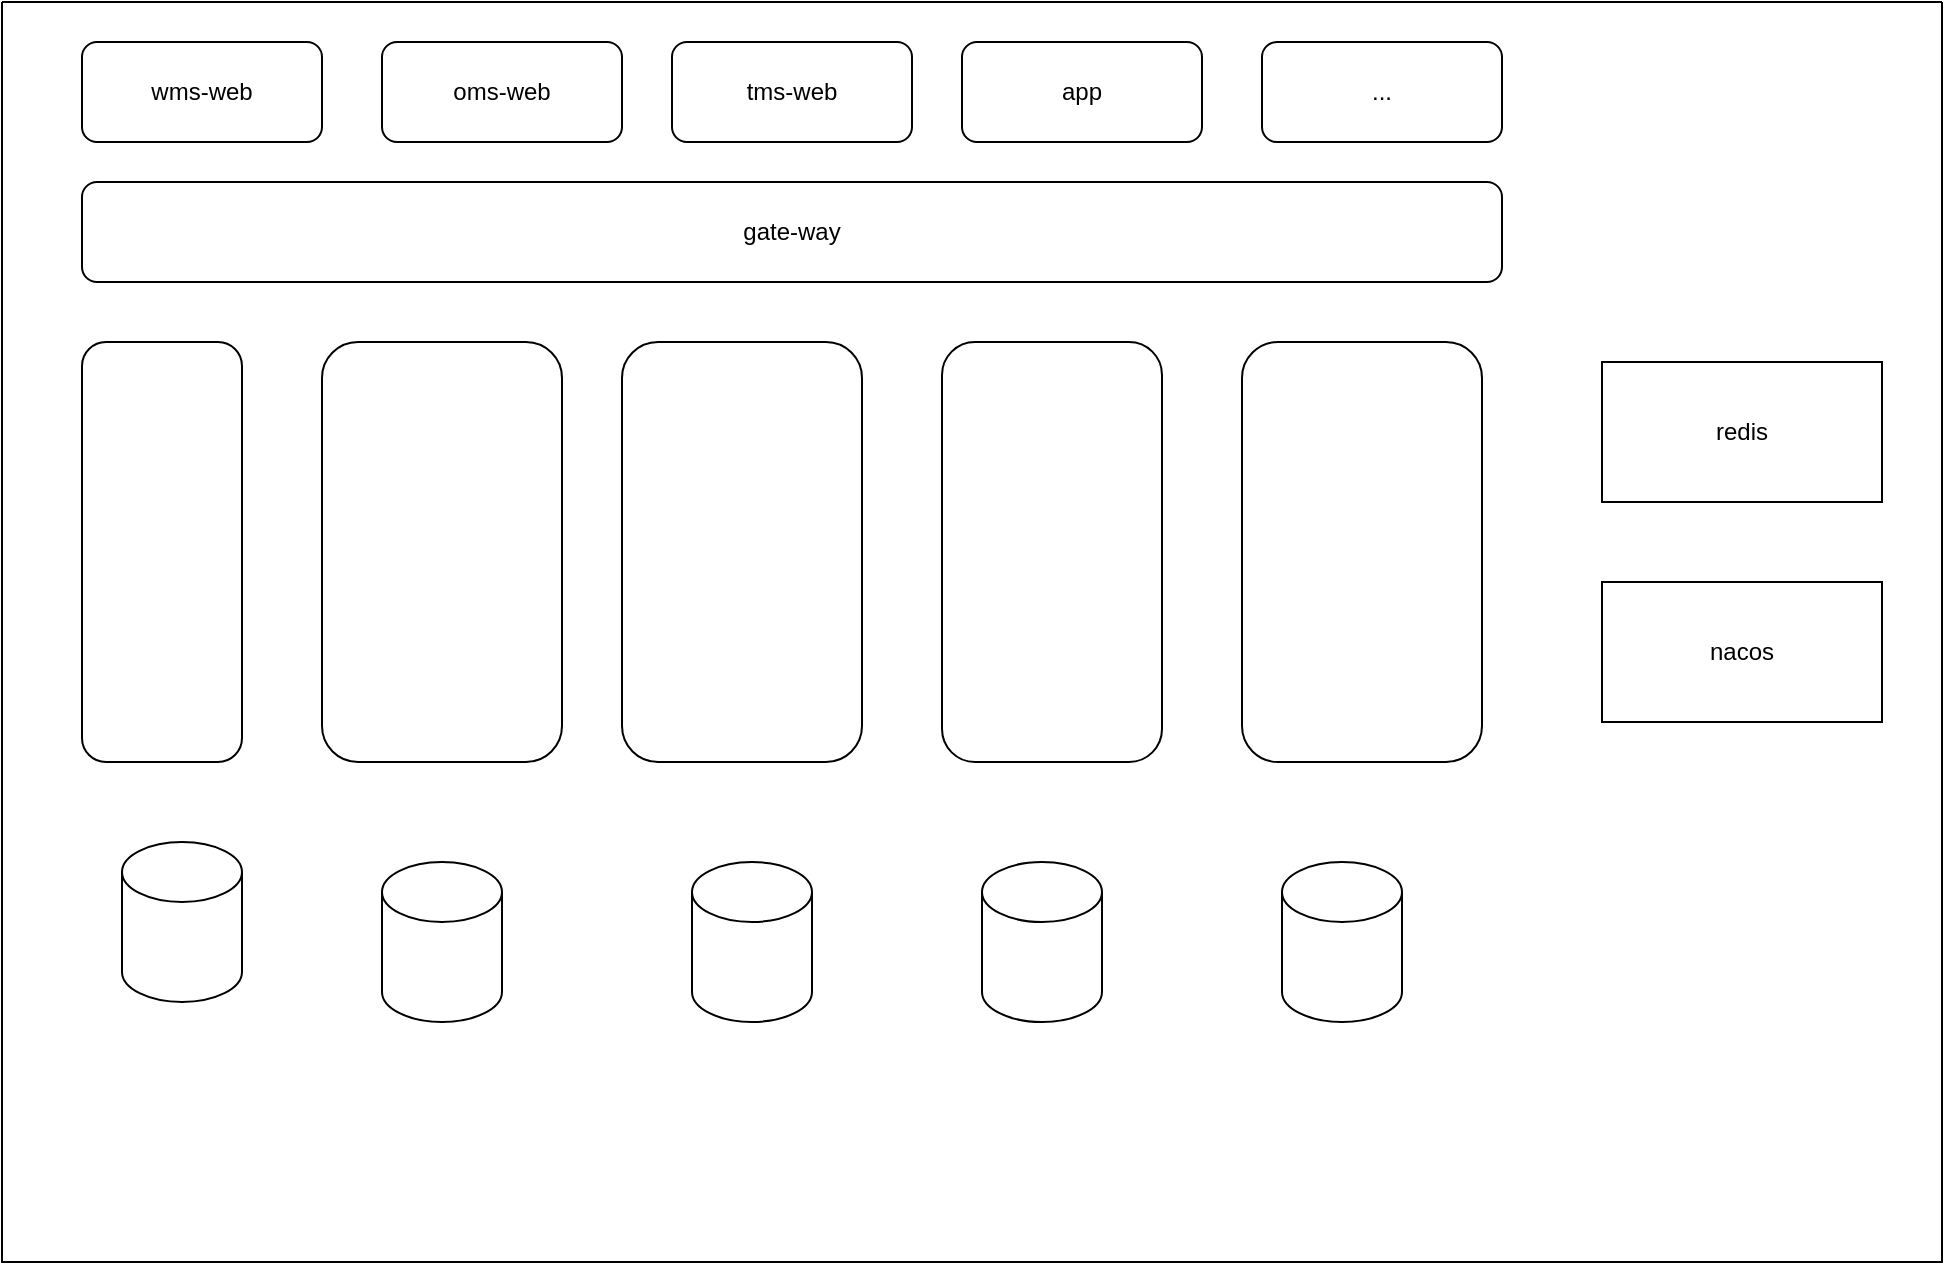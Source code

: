 <mxfile version="14.6.11" type="github">
  <diagram name="Page-1" id="0783ab3e-0a74-02c8-0abd-f7b4e66b4bec">
    <mxGraphModel dx="1038" dy="553" grid="1" gridSize="10" guides="1" tooltips="1" connect="1" arrows="1" fold="1" page="1" pageScale="1" pageWidth="850" pageHeight="1100" background="#ffffff" math="0" shadow="0">
      <root>
        <mxCell id="0" />
        <mxCell id="1" parent="0" />
        <mxCell id="eFo7KCsxgfK4nvITvgJy-15" value="" style="swimlane;startSize=0;" vertex="1" parent="1">
          <mxGeometry x="20" y="60" width="970" height="630" as="geometry" />
        </mxCell>
        <mxCell id="eFo7KCsxgfK4nvITvgJy-1" value="wms-web" style="rounded=1;whiteSpace=wrap;html=1;" vertex="1" parent="eFo7KCsxgfK4nvITvgJy-15">
          <mxGeometry x="40" y="20" width="120" height="50" as="geometry" />
        </mxCell>
        <mxCell id="eFo7KCsxgfK4nvITvgJy-10" value="" style="shape=cylinder3;whiteSpace=wrap;html=1;boundedLbl=1;backgroundOutline=1;size=15;" vertex="1" parent="eFo7KCsxgfK4nvITvgJy-15">
          <mxGeometry x="345" y="430" width="60" height="80" as="geometry" />
        </mxCell>
        <mxCell id="eFo7KCsxgfK4nvITvgJy-9" value="" style="shape=cylinder3;whiteSpace=wrap;html=1;boundedLbl=1;backgroundOutline=1;size=15;" vertex="1" parent="eFo7KCsxgfK4nvITvgJy-15">
          <mxGeometry x="190" y="430" width="60" height="80" as="geometry" />
        </mxCell>
        <mxCell id="eFo7KCsxgfK4nvITvgJy-16" value="" style="shape=cylinder3;whiteSpace=wrap;html=1;boundedLbl=1;backgroundOutline=1;size=15;" vertex="1" parent="eFo7KCsxgfK4nvITvgJy-15">
          <mxGeometry x="60" y="420" width="60" height="80" as="geometry" />
        </mxCell>
        <mxCell id="eFo7KCsxgfK4nvITvgJy-11" value="" style="shape=cylinder3;whiteSpace=wrap;html=1;boundedLbl=1;backgroundOutline=1;size=15;" vertex="1" parent="eFo7KCsxgfK4nvITvgJy-15">
          <mxGeometry x="490" y="430" width="60" height="80" as="geometry" />
        </mxCell>
        <mxCell id="eFo7KCsxgfK4nvITvgJy-12" value="" style="shape=cylinder3;whiteSpace=wrap;html=1;boundedLbl=1;backgroundOutline=1;size=15;" vertex="1" parent="eFo7KCsxgfK4nvITvgJy-15">
          <mxGeometry x="640" y="430" width="60" height="80" as="geometry" />
        </mxCell>
        <mxCell id="eFo7KCsxgfK4nvITvgJy-5" value="" style="rounded=1;whiteSpace=wrap;html=1;" vertex="1" parent="eFo7KCsxgfK4nvITvgJy-15">
          <mxGeometry x="160" y="170" width="120" height="210" as="geometry" />
        </mxCell>
        <mxCell id="eFo7KCsxgfK4nvITvgJy-6" value="" style="rounded=1;whiteSpace=wrap;html=1;" vertex="1" parent="eFo7KCsxgfK4nvITvgJy-15">
          <mxGeometry x="310" y="170" width="120" height="210" as="geometry" />
        </mxCell>
        <mxCell id="eFo7KCsxgfK4nvITvgJy-7" value="" style="rounded=1;whiteSpace=wrap;html=1;" vertex="1" parent="eFo7KCsxgfK4nvITvgJy-15">
          <mxGeometry x="470" y="170" width="110" height="210" as="geometry" />
        </mxCell>
        <mxCell id="eFo7KCsxgfK4nvITvgJy-18" value="redis" style="rounded=0;whiteSpace=wrap;html=1;" vertex="1" parent="eFo7KCsxgfK4nvITvgJy-15">
          <mxGeometry x="800" y="180" width="140" height="70" as="geometry" />
        </mxCell>
        <mxCell id="eFo7KCsxgfK4nvITvgJy-8" value="" style="rounded=1;whiteSpace=wrap;html=1;" vertex="1" parent="eFo7KCsxgfK4nvITvgJy-15">
          <mxGeometry x="620" y="170" width="120" height="210" as="geometry" />
        </mxCell>
        <mxCell id="eFo7KCsxgfK4nvITvgJy-19" value="nacos" style="rounded=0;whiteSpace=wrap;html=1;" vertex="1" parent="eFo7KCsxgfK4nvITvgJy-15">
          <mxGeometry x="800" y="290" width="140" height="70" as="geometry" />
        </mxCell>
        <mxCell id="eFo7KCsxgfK4nvITvgJy-13" value="" style="rounded=1;whiteSpace=wrap;html=1;" vertex="1" parent="eFo7KCsxgfK4nvITvgJy-15">
          <mxGeometry x="40" y="170" width="80" height="210" as="geometry" />
        </mxCell>
        <mxCell id="eFo7KCsxgfK4nvITvgJy-3" value="gate-way" style="rounded=1;whiteSpace=wrap;html=1;" vertex="1" parent="eFo7KCsxgfK4nvITvgJy-15">
          <mxGeometry x="40" y="90" width="710" height="50" as="geometry" />
        </mxCell>
        <mxCell id="eFo7KCsxgfK4nvITvgJy-4" value="oms-web" style="rounded=1;whiteSpace=wrap;html=1;" vertex="1" parent="eFo7KCsxgfK4nvITvgJy-15">
          <mxGeometry x="190" y="20" width="120" height="50" as="geometry" />
        </mxCell>
        <mxCell id="eFo7KCsxgfK4nvITvgJy-2" value="app" style="rounded=1;whiteSpace=wrap;html=1;" vertex="1" parent="eFo7KCsxgfK4nvITvgJy-15">
          <mxGeometry x="480" y="20" width="120" height="50" as="geometry" />
        </mxCell>
        <mxCell id="eFo7KCsxgfK4nvITvgJy-20" value="tms-web" style="rounded=1;whiteSpace=wrap;html=1;" vertex="1" parent="eFo7KCsxgfK4nvITvgJy-15">
          <mxGeometry x="335" y="20" width="120" height="50" as="geometry" />
        </mxCell>
        <mxCell id="eFo7KCsxgfK4nvITvgJy-21" value="..." style="rounded=1;whiteSpace=wrap;html=1;" vertex="1" parent="eFo7KCsxgfK4nvITvgJy-15">
          <mxGeometry x="630" y="20" width="120" height="50" as="geometry" />
        </mxCell>
      </root>
    </mxGraphModel>
  </diagram>
</mxfile>

